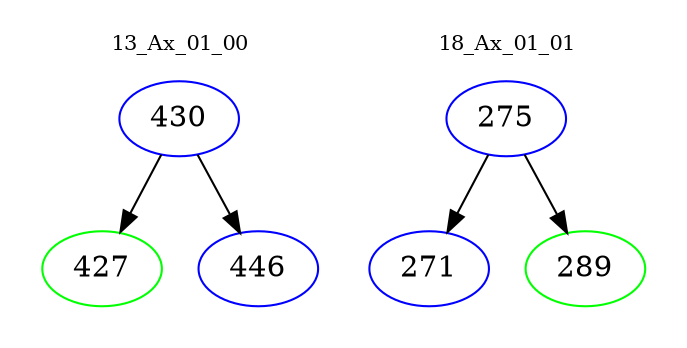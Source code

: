 digraph{
subgraph cluster_0 {
color = white
label = "13_Ax_01_00";
fontsize=10;
T0_430 [label="430", color="blue"]
T0_430 -> T0_427 [color="black"]
T0_427 [label="427", color="green"]
T0_430 -> T0_446 [color="black"]
T0_446 [label="446", color="blue"]
}
subgraph cluster_1 {
color = white
label = "18_Ax_01_01";
fontsize=10;
T1_275 [label="275", color="blue"]
T1_275 -> T1_271 [color="black"]
T1_271 [label="271", color="blue"]
T1_275 -> T1_289 [color="black"]
T1_289 [label="289", color="green"]
}
}
